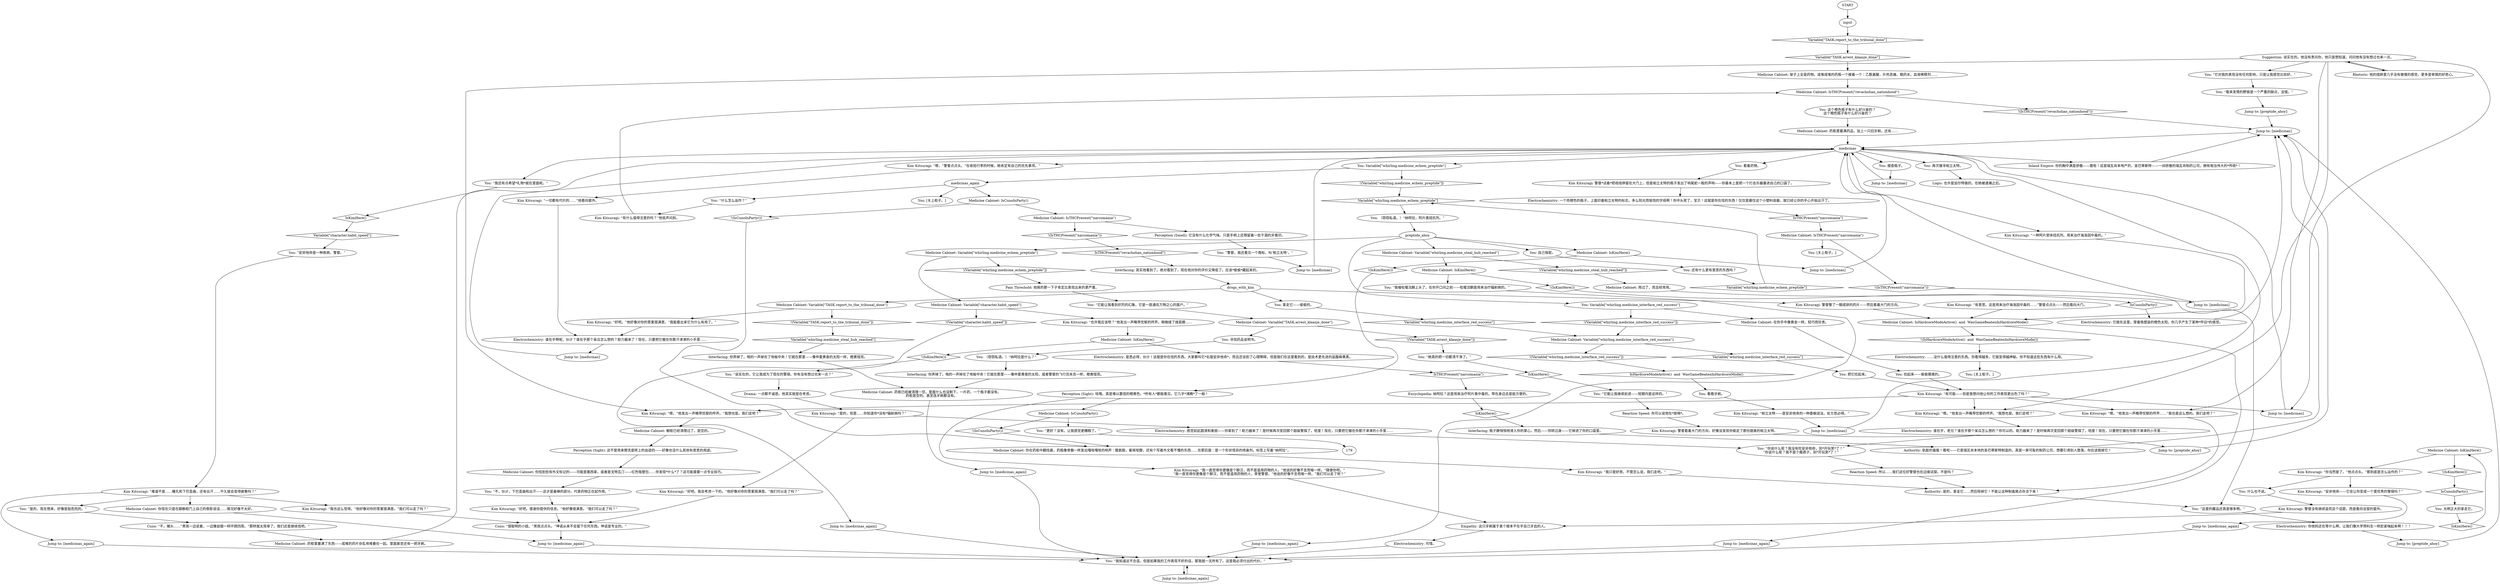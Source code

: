 # WHIRLING F2 / MEDICINE CABINET
# Klaasje's medicine cabinet.
#1) Find speed (Saint-Batiste goodstuff)
#2) Find barbiturates, benzos, SOS and narcan
#3) check to steal speed if kim there
# ==================================================
digraph G {
	  0 [label="START"];
	  1 [label="input"];
	  2 [label="Suggestion: 说实在的。他没有责问你，他只是想知道。问问他有没有想过也来一点。"];
	  3 [label="You: 看着药物。"];
	  4 [label="medicinas"];
	  5 [label="You: 搜查瓶子。"];
	  6 [label="Jump to: [preptide_ahoy]"];
	  7 [label="Medicine Cabinet: Variable[\"whirling.medicine_interface_red_success\"]"];
	  8 [label="Variable[\"whirling.medicine_interface_red_success\"]", shape=diamond];
	  9 [label="!(Variable[\"whirling.medicine_interface_red_success\"])", shape=diamond];
	  10 [label="Kim Kitsuragi: 警督没有继续追究这个话题，而是看向浴室的窗外。"];
	  11 [label="Kim Kitsuragi: “好吧。感谢你提供的信息。”他好像很满意。“我们可以走了吗？”"];
	  12 [label="Jump to: [medicinas_again]"];
	  13 [label="You: 再次搜寻帕立太特。"];
	  14 [label="Kim Kitsuragi: “有意思。这是用来治疗海洛因中毒的……”警督点点头——然后看向大门。"];
	  15 [label="preptide_ahoy"];
	  16 [label="Jump to: [medicinas]"];
	  17 [label="You: “说实在的，它让我成为了现在的警探。你有没有想过也来一点？”"];
	  18 [label="You: “它对我的表现没有任何影响，只是让我感觉比较好。”"];
	  19 [label="Jump to: [medicinas]"];
	  20 [label="Electrochemistry: 可惜。"];
	  21 [label="Jump to: [medicinas_again]"];
	  22 [label="Kim Kitsuragi: “一切都有代价的……”他看向窗外。"];
	  23 [label="Cuno: “不，猪头……”男孩一边说着，一边像幼狼一样环顾四周。“那样就太简单了。我们还是继续找吧。”"];
	  24 [label="You: 光明正大的拿走它。"];
	  25 [label="You: 自己保密。"];
	  26 [label="Medicine Cabinet: Variable[\"TASK.report_to_the_tribunal_done\"]"];
	  27 [label="Variable[\"TASK.report_to_the_tribunal_done\"]", shape=diamond];
	  28 [label="!(Variable[\"TASK.report_to_the_tribunal_done\"])", shape=diamond];
	  29 [label="Kim Kitsuragi: “好吧。”他好像对你的答案很满意。“我能看出来它为什么有用了。”"];
	  30 [label="Medicine Cabinet: Variable[\"TASK.arrest_klaasje_done\"]"];
	  31 [label="Variable[\"TASK.arrest_klaasje_done\"]", shape=diamond];
	  32 [label="!(Variable[\"TASK.arrest_klaasje_done\"])", shape=diamond];
	  33 [label="You: 寻找药品说明书。"];
	  34 [label="Kim Kitsuragi: “嗯，”警督点点头。“在收拾行李的时候，她肯定有自己的优先事项。”"];
	  35 [label="You: “它能让我继续前进——短期内是这样的。”"];
	  36 [label="Kim Kitsuragi: “嗯。”他发出一声略带忧郁的哼声……“我也是这么想的。我们走吧？”"];
	  37 [label="Reaction Speed: 你可以说他在*放哨*。"];
	  38 [label="Medicine Cabinet: IsHardcoreModeActive()  and  WasGameBeatenInHardcoreMode()"];
	  39 [label="IsHardcoreModeActive()  and  WasGameBeatenInHardcoreMode()", shape=diamond];
	  40 [label="!(IsHardcoreModeActive()  and  WasGameBeatenInHardcoreMode())", shape=diamond];
	  41 [label="Jump to: [medicinas_again]"];
	  42 [label="Authority: 是的，拿走它……然后除掉它！不能让这种制毒窝点存活下来！"];
	  43 [label="Encyclopedia: 纳呵拉？这是用来治疗阿片类中毒的。带在身边总是挺方便的。"];
	  44 [label="Kim Kitsuragi: “我只是好奇。不管怎么说，我们走吧。”"];
	  45 [label="Reaction Speed: 所以……我们这位好警督也在边缘试探，不是吗？"];
	  46 [label="Electrochemistry: 谁在乎，老兄？谁在乎那个呆瓜怎么想的？你可以的。助力器来了！是时候再次变回那个超级警探了，哈里！现在，只要把它握在你那汗津津的小手里……"];
	  47 [label="Electrochemistry: 一个亮橙色的瓶子，上面印着帕立太特的标志。多么阳光而愉悦的字母啊！你中头奖了，宝贝！这就是你在找的东西！仅仅是握住这个小塑料容器，就已经让你的手心开始出汗了。"];
	  48 [label="You: （窃窃私语。）“纳呵拉，阿片类拮抗剂。”"];
	  49 [label="You: 拿走它——偷偷的。"];
	  50 [label="You: Variable[\"whirling.medicine_interface_red_success\"]"];
	  51 [label="Variable[\"whirling.medicine_interface_red_success\"]", shape=diamond];
	  52 [label="!(Variable[\"whirling.medicine_interface_red_success\"])", shape=diamond];
	  53 [label="Medicine Cabinet: 在你手中像黄金一样。轻巧而珍贵。"];
	  54 [label="Perception (Sight): 哇哦。真是难以置信的橙黄色。*所有人*都能看见。它几乎*沸腾*了一般！"];
	  55 [label="Medicine Cabinet: 药柜已经被清理一空。里面什么也没剩下，一片药，一个瓶子都没有。\n药柜是空的。甚至连牙刷都没有。"];
	  56 [label="You: “她真的把一切都清干净了。”"];
	  57 [label="You: [关上柜子。]"];
	  58 [label="Medicine Cabinet: IsCunoInParty()"];
	  59 [label="IsCunoInParty()", shape=diamond];
	  60 [label="!(IsCunoInParty())", shape=diamond];
	  61 [label="Medicine Cabinet: IsTHCPresent(\"narcomania\")"];
	  62 [label="IsTHCPresent(\"narcomania\")", shape=diamond];
	  63 [label="!(IsTHCPresent(\"narcomania\"))", shape=diamond];
	  64 [label="Perception (Smell): 它没有什么化学气味。只是手柄上还残留着一些干涸的牙膏印。"];
	  65 [label="Medicine Cabinet: 你找到些有外文标记的——可能是墨西拿，或者是戈特瓦汀——红色吸塑包……你发现*什么*了？这可能需要一点专业技巧。"];
	  66 [label="You: （窃窃私语。）“纳呵拉是什么？”"];
	  67 [label="Kim Kitsuragi: 警督瞥了一眼成排的药片——然后看着大门的方向。"];
	  68 [label="You: 还有什么更有意思的东西吗？"];
	  69 [label="You: Variable[\"whirling.medicine_echem_preptide\"]"];
	  70 [label="Variable[\"whirling.medicine_echem_preptide\"]", shape=diamond];
	  71 [label="!(Variable[\"whirling.medicine_echem_preptide\"])", shape=diamond];
	  72 [label="medicinas_again"];
	  73 [label="You: “我知道这不合适，但是如果我的工作表现不好的话，那我就一无所有了。这是我必须付出的代价。”"];
	  74 [label="Medicine Cabinet: 你现在只是在跟橱柜门上自己的倒影说话……情况好像不太好。"];
	  75 [label="Medicine Cabinet: 你在药柜中翻找着，药瓶像骨骼一样发出嘎吱嘎吱的响声：醋氨酚，氟哌啶醇，还有个写着外文看不懂的东西……在那后面：是一个形状怪异的喷鼻剂。标签上写着“纳呵拉”。"];
	  76 [label="Jump to: [medicinas]"];
	  77 [label="Kim Kitsuragi: 警督看着大门的方向，好像没发现你偷走了那份甜美的帕立太特。"];
	  78 [label="Medicine Cabinet: IsKimHere()"];
	  79 [label="IsKimHere()", shape=diamond];
	  80 [label="!(IsKimHere())", shape=diamond];
	  81 [label="Kim Kitsuragi: “你当然是了。”他点点头。“那到底是怎么运作的？”"];
	  82 [label="You: “安非他命是一种疾病，警督。”"];
	  83 [label="Rhetoric: 他的措辞里几乎没有傲慢的感觉，更多是审慎的好奇心。"];
	  84 [label="Jump to: [medicinas_again]"];
	  85 [label="Cuno: “很聪明的小妞。”男孩点点头。“坤诺从来不会留下任何东西。坤诺是专业的。”"];
	  86 [label="Electrochemistry: 它就在这里，穿着吸塑装的橙色太阳。你几乎产生了某种*怀旧*的感觉。"];
	  87 [label="Logic: 也许是加尔特做的。在她被逮捕之后。"];
	  88 [label="Perception (Sight): 这不是用来擦洗瓷砖上的血迹的——好像也没什么其他有意思的用途。"];
	  89 [label="Jump to: [medicinas]"];
	  90 [label="Medicine Cabinet: IsTHCPresent(\"revacholian_nationhood\")"];
	  91 [label="IsTHCPresent(\"revacholian_nationhood\")", shape=diamond];
	  92 [label="!(IsTHCPresent(\"revacholian_nationhood\"))", shape=diamond];
	  93 [label="You: 这个橙色瓶子有什么好兴奋的？\n这个橙色瓶子有什么好兴奋的？"];
	  94 [label="Medicine Cabinet: IsKimHere()"];
	  95 [label="IsKimHere()", shape=diamond];
	  96 [label="!(IsKimHere())", shape=diamond];
	  97 [label="Jump to: [medicinas]"];
	  98 [label="You: “你说什么呢？我没有吃安非他命，别*开玩笑*了！”\n“你说什么呢？我不是个瘾君子，别*开玩笑*了！”"];
	  99 [label="Kim Kitsuragi: “嗯。”他发出一声略带忧郁的哼声。“我想也是。我们走吧？”"];
	  100 [label="You: “看来发情的野兽是一个严重的缺点，没错。”"];
	  101 [label="Kim Kitsuragi: “我也这么觉得。”他好像对你的答案很满意。“我们可以走了吗？”"];
	  102 [label="Jump to: [preptide_ahoy]"];
	  103 [label="You: “这里的藏品还真是够多啊。”"];
	  104 [label="Kim Kitsuragi: “一种阿片受体拮抗剂。用来治疗海洛因中毒的。”"];
	  105 [label="Interfacing: 你弄掉了。啪的一声掉在了地板中央！它就在那里——像仲夏黄昏的太阳，或者警督的飞行员夹克一样，橙黄锃亮。"];
	  106 [label="Electrochemistry: ……没什么值得注意的东西。你看得越多，它就变得越神秘。你不知道这些东西有什么用。"];
	  107 [label="Pain Threshold: 他挨的那一下子肯定比表现出来的更严重。"];
	  108 [label="Kim Kitsuragi: “是的，但是……你知道你*没有*辐射病吗？”"];
	  109 [label="Jump to: [medicinas_again]"];
	  110 [label="Medicine Cabinet: 药柜里塞满了东西——成堆的药片杂乱地堆叠在一起。里面甚至还有一把牙刷。"];
	  111 [label="Medicine Cabinet: 用过了，而且经常用。"];
	  112 [label="Kim Kitsuragi: “帕立太特——是安非他命的一种委婉说法。处方思必得。”"];
	  113 [label="Jump to: [medicinas]"];
	  114 [label="You: 捡起来——偷偷摸摸的。"];
	  115 [label="Kim Kitsuragi: “我一直觉得你更像是个醉汉，而不是滥用药物的人，”他说的好像不言而喻一样。“随便你吧。”\n“我一直觉得你更像是个醉汉，而不是滥用药物的人，荣誉警督，”他说的好像不言而喻一样。“我们可以走了吧？”"];
	  116 [label="Jump to: [medicinas_again]"];
	  117 [label="Empathy: 这只牙刷属于某个根本不在乎自己牙齿的人。"];
	  118 [label="You: “警督，我还看见一个商标，叫‘帕立太特’。”"];
	  119 [label="Medicine Cabinet: Variable[\"whirling.medicine_echem_preptide\"]"];
	  120 [label="Variable[\"whirling.medicine_echem_preptide\"]", shape=diamond];
	  121 [label="!(Variable[\"whirling.medicine_echem_preptide\"])", shape=diamond];
	  122 [label="Medicine Cabinet: Variable[\"character.habit_speed\"]"];
	  123 [label="Variable[\"character.habit_speed\"]", shape=diamond];
	  124 [label="!(Variable[\"character.habit_speed\"])", shape=diamond];
	  125 [label="Kim Kitsuragi: “也许我应该吧？”他发出一声略带忧郁的哼声，稍微揉了揉肩膀……"];
	  126 [label="Drama: 一点都不诚恳。他其实就是在考虑。"];
	  127 [label="Medicine Cabinet: IsKimHere()"];
	  128 [label="IsKimHere()", shape=diamond];
	  129 [label="!(IsKimHere())", shape=diamond];
	  130 [label="Electrochemistry: 是思必得，伙计！这就是你在找的东西。大家都叫它*右旋安非他命*，而且还谈到了心理障碍，但是我们在这里看到的，是技术更先进的盐酸麻黄素。"];
	  131 [label="Medicine Cabinet: 药柜里塞满药品，加上一只旧牙刷，还有……"];
	  132 [label="Interfacing: 你弄掉了。啪的一声掉在了地板中央！它就在那里——像仲夏黄昏的太阳一样，橙黄锃亮。"];
	  133 [label="You: 看看牙刷。"];
	  134 [label="Inland Empire: 你的胸中满是骄傲——看啦！这是瑞瓦肖本地产的，圣巴蒂斯特——一间骄傲的瑞瓦肖制药公司，拥有相当伟大的*传统*！"];
	  135 [label="Interfacing: 其实他看到了。绝对看到了，现在他对你的评价又降低了。应该*偷偷*藏起来的。"];
	  136 [label="Jump to: [preptide_ahoy]"];
	  137 [label="Jump to: [medicinas]"];
	  138 [label="You: “不，伙计，下巴歪曲和出汗——这才是最棒的部分。代表药物正在起作用。”"];
	  139 [label="You: “是的，现在想来，好像是挺危险的。”"];
	  140 [label="Electrochemistry: 感觉如此圆滑和美丽——你拿到了！助力器来了！是时候再次变回那个超级警探了，哈里！现在，只要把它握在你那汗津津的小手里……"];
	  141 [label="Authority: 肮脏的毒贩！看啦——它是瑞瓦肖本地的圣巴蒂斯特制造的。真是一家可耻的制药公司，想要引诱别人堕落。你应该毁掉它！"];
	  142 [label="Medicine Cabinet: IsTHCPresent(\"narcomania\")"];
	  143 [label="IsTHCPresent(\"narcomania\")", shape=diamond];
	  144 [label="!(IsTHCPresent(\"narcomania\"))", shape=diamond];
	  145 [label="You: [关上柜子。]"];
	  146 [label="You: “我还有点希望*礼物*就在里面呢。”"];
	  147 [label="You: “什么怎么运作？”"];
	  148 [label="You: 什么也不说。"];
	  149 [label="Kim Kitsuragi: “安非他命——它会让你变成一个更优秀的警探吗？”"];
	  150 [label="Kim Kitsuragi: “有什么值得注意的吗？”他低声问到。"];
	  151 [label="Electrochemistry: 你他妈还在等什么啊，让我们像大学预科生一样赶紧嗨起来啊！！！"];
	  152 [label="Jump to: [medicinas]"];
	  153 [label="You: [关上柜子。]"];
	  154 [label="Medicine Cabinet: Variable[\"whirling.medicine_steal_hub_reached\"]"];
	  155 [label="Variable[\"whirling.medicine_steal_hub_reached\"]", shape=diamond];
	  156 [label="!(Variable[\"whirling.medicine_steal_hub_reached\"])", shape=diamond];
	  157 [label="Medicine Cabinet: IsKimHere()"];
	  158 [label="IsKimHere()", shape=diamond];
	  159 [label="!(IsKimHere())", shape=diamond];
	  160 [label="You: “我嗑吡嚯浣酮上头了。在你开口问之前——吡嚯浣酮是用来治疗辐射病的。”"];
	  161 [label="Jump to: [medicinas_again]"];
	  162 [label="Medicine Cabinet: 橱柜已经清理过了，是空的。"];
	  163 [label="Medicine Cabinet: 架子上全是药物。成堆成堆的药瓶一个接着一个：乙酰基酸，扑热息痛，眼药水，血液稀释剂……"];
	  164 [label="Kim Kitsuragi: 警督*试着*把视线停留在大门上，但是帕立太特的瓶子发出了响尾蛇一般的声响——你基本上是把一个打击乐器塞进自己的口袋了。"];
	  165 [label="Kim Kitsuragi: “有可能——但是我想问他让你的工作表现更出色了吗？”"];
	  166 [label="Kim Kitsuragi: “难道不是……瞳孔和下巴歪曲，还有出汗……不久就会变得疲惫吗？”"];
	  167 [label="You: “它能让我看到炽烈的幻象。它是一扇通往万物之心的窗户。”"];
	  168 [label="Kim Kitsuragi: “好吧。我会考虑一下的。”他好像对你的答案很满意。“我们可以走了吗？”"];
	  169 [label="Jump to: [medicinas_again]"];
	  170 [label="Electrochemistry: 谁在乎啊呢，伙计？谁在乎那个呆瓜怎么想的？助力器来了！现在，只要把它握在你那汗津津的小手里……"];
	  171 [label="drogs_with_kim"];
	  172 [label="Interfacing: 瓶子静悄悄地滑入你的掌心，然后——你转过身——它掉进了你的口袋里。"];
	  173 [label="You: 把它捡起来。"];
	  174 [label="Medicine Cabinet: IsCunoInParty()"];
	  175 [label="IsCunoInParty()", shape=diamond];
	  176 [label="!(IsCunoInParty())", shape=diamond];
	  177 [label="You: “更好？没有。让我感觉更糟糕了。”"];
	  178 [label="Kim Kitsuragi: “嗯。”他发出一声略带忧郁的哼声。“我想也是。我们走吧？”"];
	  0 -> 1
	  1 -> 27
	  2 -> 99
	  2 -> 36
	  2 -> 18
	  2 -> 19
	  2 -> 83
	  2 -> 178
	  3 -> 164
	  4 -> 34
	  4 -> 3
	  4 -> 5
	  4 -> 134
	  4 -> 69
	  4 -> 104
	  4 -> 13
	  4 -> 146
	  5 -> 76
	  6 -> 16
	  7 -> 8
	  7 -> 9
	  8 -> 173
	  9 -> 39
	  10 -> 117
	  11 -> 85
	  12 -> 73
	  13 -> 87
	  14 -> 38
	  15 -> 50
	  15 -> 119
	  15 -> 25
	  15 -> 154
	  15 -> 94
	  16 -> 4
	  17 -> 126
	  18 -> 100
	  19 -> 4
	  20 -> 73
	  21 -> 73
	  22 -> 170
	  23 -> 110
	  24 -> 95
	  25 -> 68
	  26 -> 28
	  26 -> 29
	  27 -> 31
	  28 -> 155
	  29 -> 170
	  30 -> 32
	  30 -> 33
	  31 -> 163
	  32 -> 56
	  33 -> 66
	  34 -> 22
	  35 -> 37
	  36 -> 42
	  37 -> 77
	  38 -> 40
	  38 -> 41
	  39 -> 133
	  40 -> 106
	  41 -> 73
	  42 -> 103
	  43 -> 128
	  44 -> 42
	  45 -> 42
	  46 -> 98
	  47 -> 62
	  48 -> 15
	  49 -> 51
	  50 -> 52
	  50 -> 53
	  51 -> 7
	  52 -> 7
	  53 -> 114
	  54 -> 115
	  54 -> 174
	  55 -> 21
	  56 -> 158
	  58 -> 60
	  58 -> 61
	  59 -> 24
	  60 -> 75
	  61 -> 64
	  61 -> 63
	  62 -> 142
	  63 -> 91
	  64 -> 118
	  65 -> 138
	  66 -> 105
	  67 -> 38
	  68 -> 70
	  69 -> 72
	  69 -> 71
	  70 -> 120
	  71 -> 120
	  72 -> 57
	  72 -> 58
	  72 -> 147
	  73 -> 169
	  74 -> 12
	  75 -> 44
	  76 -> 4
	  77 -> 136
	  78 -> 80
	  78 -> 81
	  79 -> 123
	  80 -> 59
	  81 -> 148
	  81 -> 149
	  82 -> 166
	  83 -> 2
	  84 -> 73
	  85 -> 12
	  86 -> 16
	  88 -> 65
	  89 -> 4
	  90 -> 92
	  90 -> 93
	  91 -> 135
	  92 -> 16
	  93 -> 131
	  94 -> 96
	  94 -> 97
	  95 -> 78
	  96 -> 54
	  97 -> 4
	  98 -> 45
	  99 -> 46
	  100 -> 102
	  101 -> 85
	  102 -> 16
	  103 -> 151
	  104 -> 38
	  105 -> 55
	  106 -> 153
	  107 -> 167
	  108 -> 168
	  108 -> 140
	  109 -> 73
	  110 -> 4
	  111 -> 89
	  112 -> 152
	  113 -> 4
	  114 -> 165
	  115 -> 117
	  116 -> 73
	  117 -> 20
	  118 -> 113
	  119 -> 121
	  119 -> 122
	  120 -> 48
	  121 -> 107
	  122 -> 124
	  122 -> 125
	  123 -> 82
	  124 -> 116
	  125 -> 127
	  126 -> 108
	  127 -> 129
	  127 -> 130
	  128 -> 172
	  129 -> 17
	  130 -> 143
	  131 -> 4
	  132 -> 55
	  133 -> 112
	  134 -> 16
	  135 -> 171
	  136 -> 16
	  137 -> 4
	  138 -> 11
	  139 -> 23
	  140 -> 98
	  141 -> 16
	  142 -> 144
	  142 -> 145
	  143 -> 43
	  144 -> 103
	  146 -> 79
	  147 -> 150
	  148 -> 10
	  149 -> 84
	  150 -> 90
	  151 -> 6
	  152 -> 4
	  154 -> 156
	  154 -> 157
	  155 -> 132
	  156 -> 111
	  157 -> 160
	  157 -> 159
	  158 -> 35
	  159 -> 175
	  160 -> 109
	  161 -> 73
	  162 -> 88
	  163 -> 90
	  164 -> 47
	  165 -> 19
	  165 -> 178
	  165 -> 99
	  165 -> 36
	  166 -> 161
	  166 -> 74
	  166 -> 139
	  166 -> 101
	  167 -> 30
	  168 -> 85
	  169 -> 73
	  170 -> 137
	  171 -> 49
	  171 -> 26
	  171 -> 67
	  172 -> 141
	  173 -> 165
	  174 -> 176
	  174 -> 177
	  175 -> 86
	  176 -> 75
	  177 -> 179
	  178 -> 162
}

